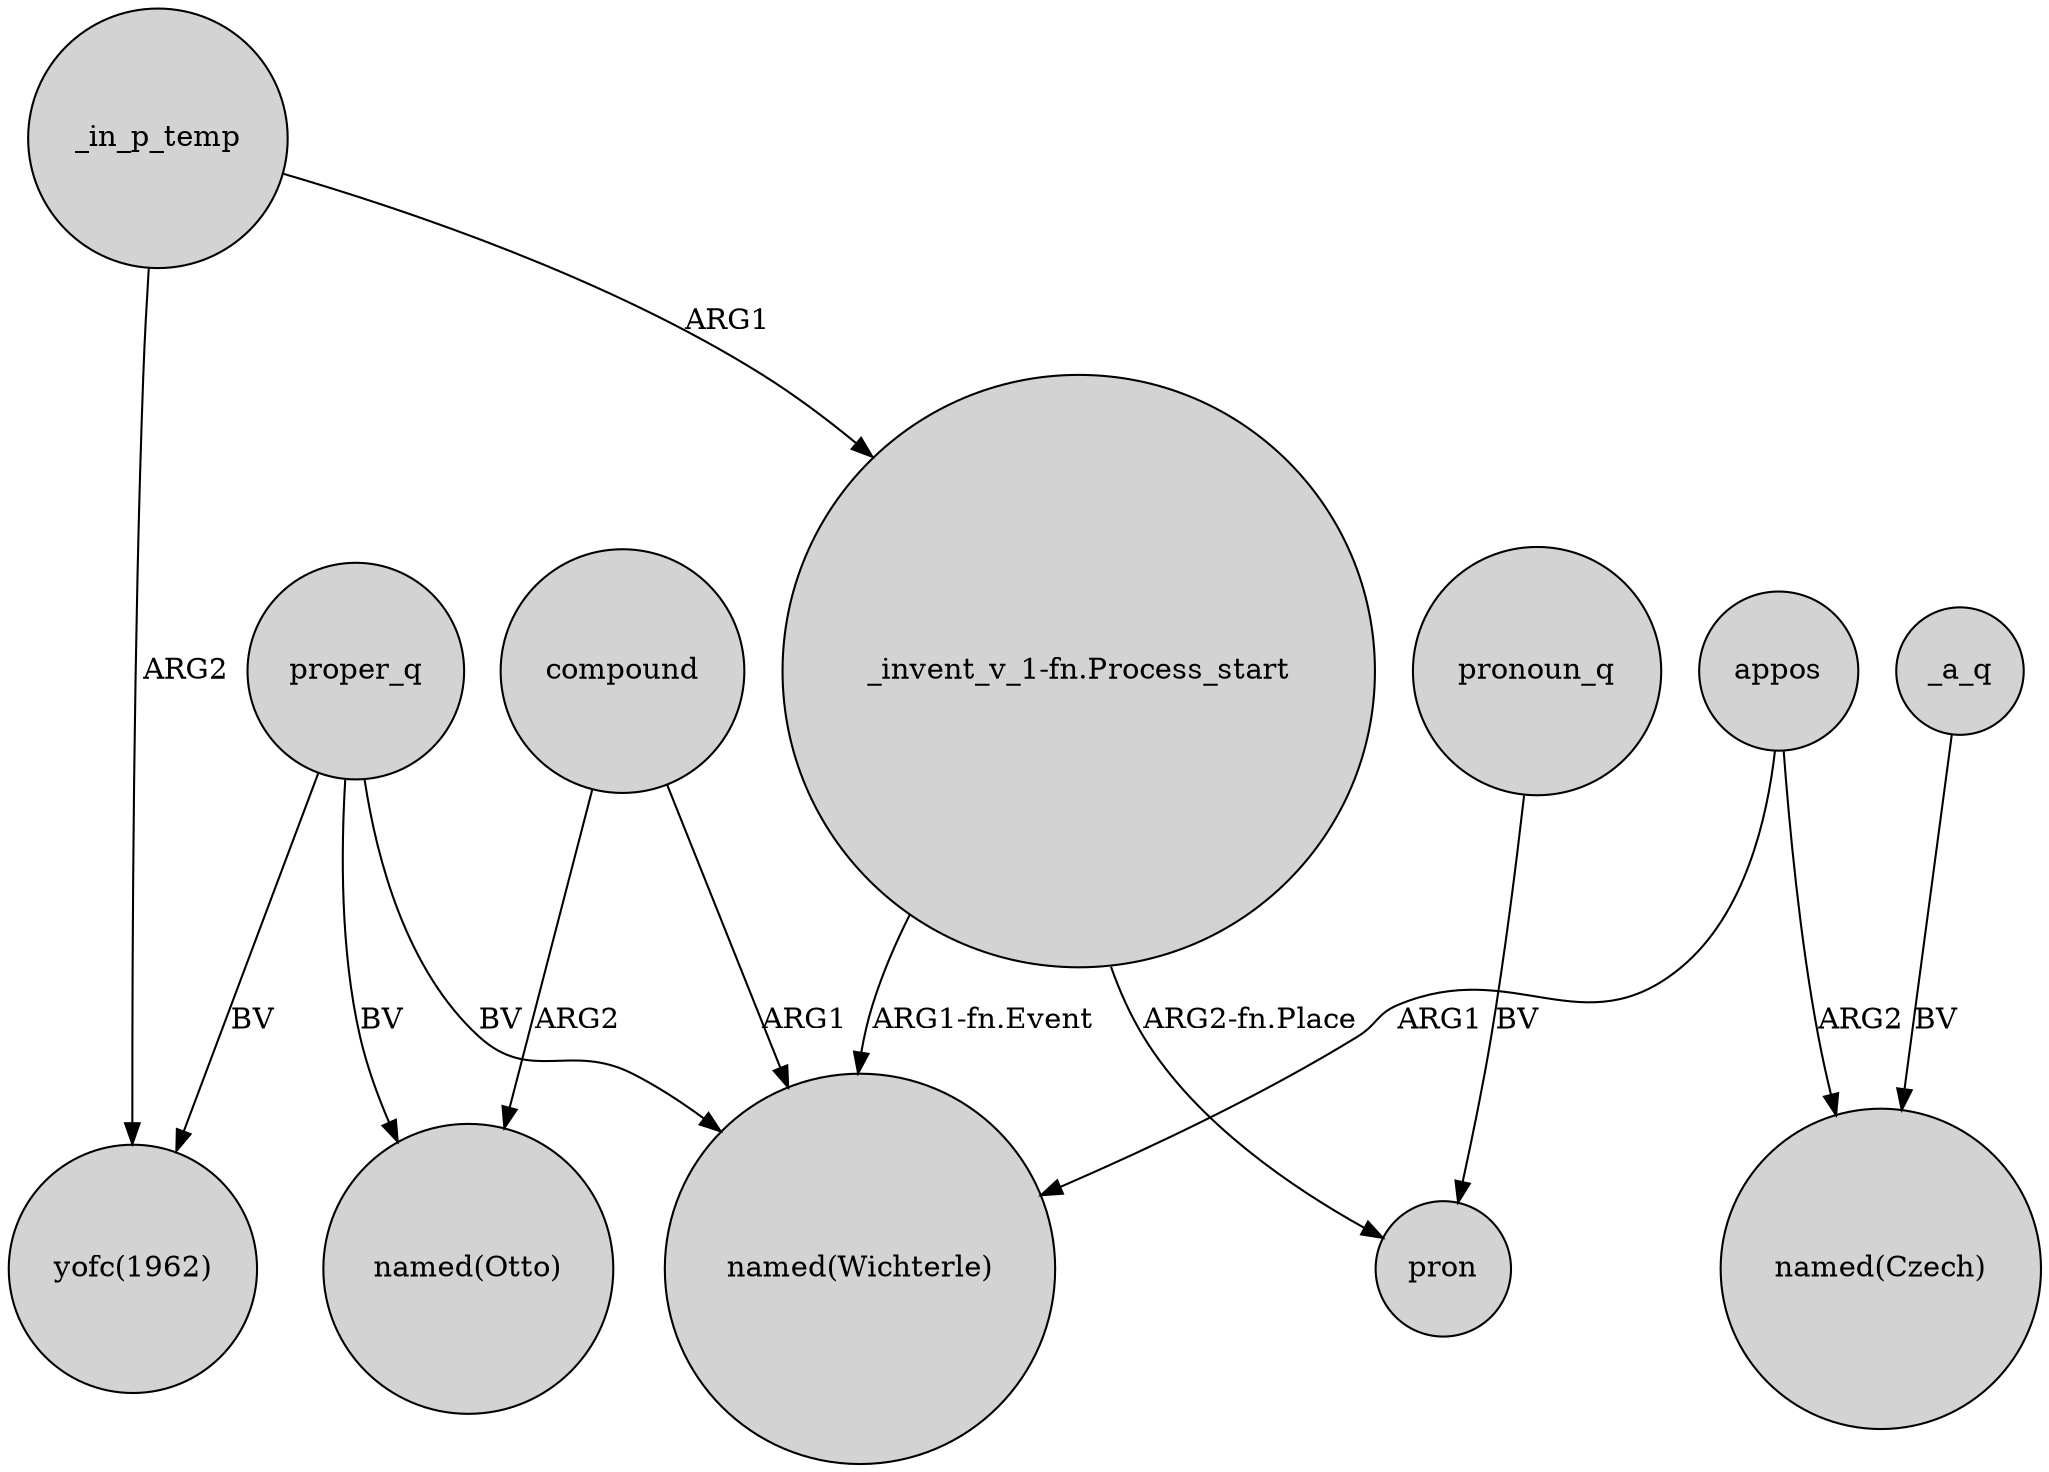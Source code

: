 digraph {
	node [shape=circle style=filled]
	compound -> "named(Otto)" [label=ARG2]
	appos -> "named(Czech)" [label=ARG2]
	compound -> "named(Wichterle)" [label=ARG1]
	proper_q -> "yofc(1962)" [label=BV]
	appos -> "named(Wichterle)" [label=ARG1]
	"_invent_v_1-fn.Process_start" -> "named(Wichterle)" [label="ARG1-fn.Event"]
	_in_p_temp -> "yofc(1962)" [label=ARG2]
	proper_q -> "named(Otto)" [label=BV]
	proper_q -> "named(Wichterle)" [label=BV]
	pronoun_q -> pron [label=BV]
	_in_p_temp -> "_invent_v_1-fn.Process_start" [label=ARG1]
	_a_q -> "named(Czech)" [label=BV]
	"_invent_v_1-fn.Process_start" -> pron [label="ARG2-fn.Place"]
}

